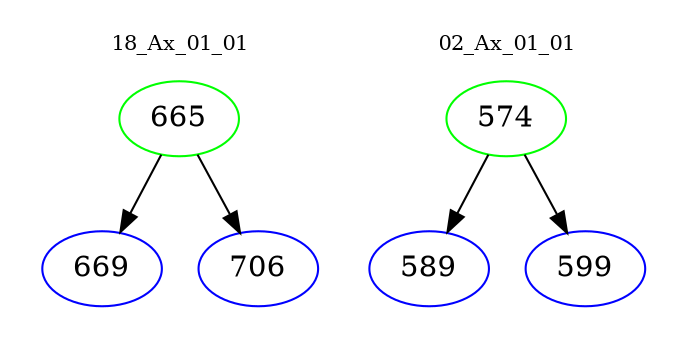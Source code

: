 digraph{
subgraph cluster_0 {
color = white
label = "18_Ax_01_01";
fontsize=10;
T0_665 [label="665", color="green"]
T0_665 -> T0_669 [color="black"]
T0_669 [label="669", color="blue"]
T0_665 -> T0_706 [color="black"]
T0_706 [label="706", color="blue"]
}
subgraph cluster_1 {
color = white
label = "02_Ax_01_01";
fontsize=10;
T1_574 [label="574", color="green"]
T1_574 -> T1_589 [color="black"]
T1_589 [label="589", color="blue"]
T1_574 -> T1_599 [color="black"]
T1_599 [label="599", color="blue"]
}
}
